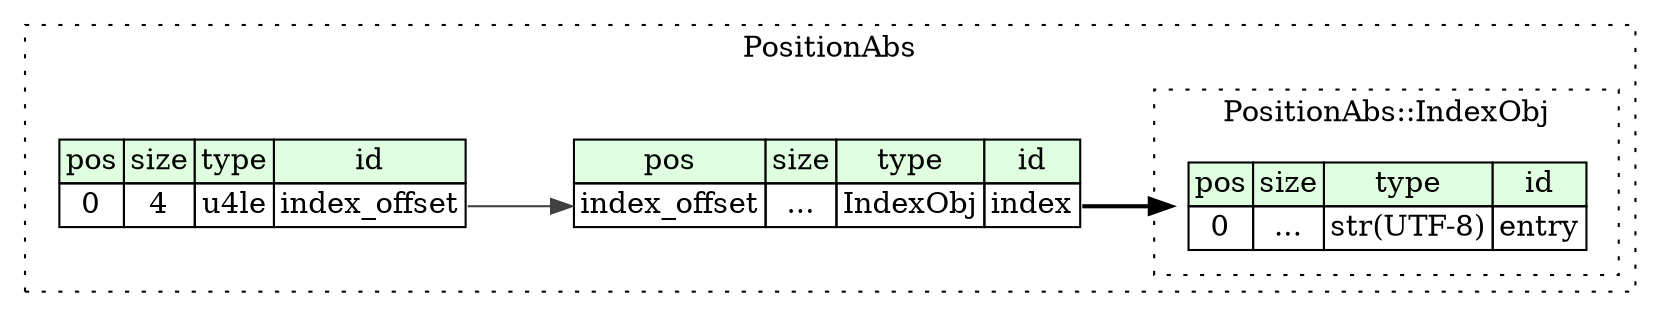 digraph {
	rankdir=LR;
	node [shape=plaintext];
	subgraph cluster__position_abs {
		label="PositionAbs";
		graph[style=dotted];

		position_abs__seq [label=<<TABLE BORDER="0" CELLBORDER="1" CELLSPACING="0">
			<TR><TD BGCOLOR="#E0FFE0">pos</TD><TD BGCOLOR="#E0FFE0">size</TD><TD BGCOLOR="#E0FFE0">type</TD><TD BGCOLOR="#E0FFE0">id</TD></TR>
			<TR><TD PORT="index_offset_pos">0</TD><TD PORT="index_offset_size">4</TD><TD>u4le</TD><TD PORT="index_offset_type">index_offset</TD></TR>
		</TABLE>>];
		position_abs__inst__index [label=<<TABLE BORDER="0" CELLBORDER="1" CELLSPACING="0">
			<TR><TD BGCOLOR="#E0FFE0">pos</TD><TD BGCOLOR="#E0FFE0">size</TD><TD BGCOLOR="#E0FFE0">type</TD><TD BGCOLOR="#E0FFE0">id</TD></TR>
			<TR><TD PORT="index_pos">index_offset</TD><TD PORT="index_size">...</TD><TD>IndexObj</TD><TD PORT="index_type">index</TD></TR>
		</TABLE>>];
		subgraph cluster__index_obj {
			label="PositionAbs::IndexObj";
			graph[style=dotted];

			index_obj__seq [label=<<TABLE BORDER="0" CELLBORDER="1" CELLSPACING="0">
				<TR><TD BGCOLOR="#E0FFE0">pos</TD><TD BGCOLOR="#E0FFE0">size</TD><TD BGCOLOR="#E0FFE0">type</TD><TD BGCOLOR="#E0FFE0">id</TD></TR>
				<TR><TD PORT="entry_pos">0</TD><TD PORT="entry_size">...</TD><TD>str(UTF-8)</TD><TD PORT="entry_type">entry</TD></TR>
			</TABLE>>];
		}
	}
	position_abs__seq:index_offset_type -> position_abs__inst__index:index_pos [color="#404040"];
	position_abs__inst__index:index_type -> index_obj__seq [style=bold];
}
